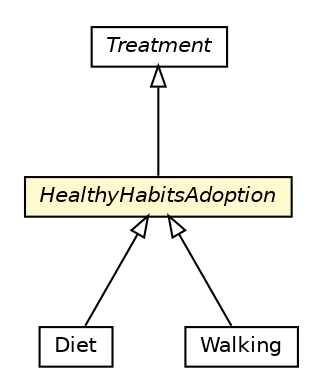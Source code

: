 #!/usr/local/bin/dot
#
# Class diagram 
# Generated by UMLGraph version R5_6-24-gf6e263 (http://www.umlgraph.org/)
#

digraph G {
	edge [fontname="Helvetica",fontsize=10,labelfontname="Helvetica",labelfontsize=10];
	node [fontname="Helvetica",fontsize=10,shape=plaintext];
	nodesep=0.25;
	ranksep=0.5;
	// org.universAAL.ontology.health.owl.Diet
	c4341869 [label=<<table title="org.universAAL.ontology.health.owl.Diet" border="0" cellborder="1" cellspacing="0" cellpadding="2" port="p" href="./Diet.html">
		<tr><td><table border="0" cellspacing="0" cellpadding="1">
<tr><td align="center" balign="center"> Diet </td></tr>
		</table></td></tr>
		</table>>, URL="./Diet.html", fontname="Helvetica", fontcolor="black", fontsize=10.0];
	// org.universAAL.ontology.health.owl.Treatment
	c4341871 [label=<<table title="org.universAAL.ontology.health.owl.Treatment" border="0" cellborder="1" cellspacing="0" cellpadding="2" port="p" href="./Treatment.html">
		<tr><td><table border="0" cellspacing="0" cellpadding="1">
<tr><td align="center" balign="center"><font face="Helvetica-Oblique"> Treatment </font></td></tr>
		</table></td></tr>
		</table>>, URL="./Treatment.html", fontname="Helvetica", fontcolor="black", fontsize=10.0];
	// org.universAAL.ontology.health.owl.Walking
	c4341884 [label=<<table title="org.universAAL.ontology.health.owl.Walking" border="0" cellborder="1" cellspacing="0" cellpadding="2" port="p" href="./Walking.html">
		<tr><td><table border="0" cellspacing="0" cellpadding="1">
<tr><td align="center" balign="center"> Walking </td></tr>
		</table></td></tr>
		</table>>, URL="./Walking.html", fontname="Helvetica", fontcolor="black", fontsize=10.0];
	// org.universAAL.ontology.health.owl.HealthyHabitsAdoption
	c4341886 [label=<<table title="org.universAAL.ontology.health.owl.HealthyHabitsAdoption" border="0" cellborder="1" cellspacing="0" cellpadding="2" port="p" bgcolor="lemonChiffon" href="./HealthyHabitsAdoption.html">
		<tr><td><table border="0" cellspacing="0" cellpadding="1">
<tr><td align="center" balign="center"><font face="Helvetica-Oblique"> HealthyHabitsAdoption </font></td></tr>
		</table></td></tr>
		</table>>, URL="./HealthyHabitsAdoption.html", fontname="Helvetica", fontcolor="black", fontsize=10.0];
	//org.universAAL.ontology.health.owl.Diet extends org.universAAL.ontology.health.owl.HealthyHabitsAdoption
	c4341886:p -> c4341869:p [dir=back,arrowtail=empty];
	//org.universAAL.ontology.health.owl.Walking extends org.universAAL.ontology.health.owl.HealthyHabitsAdoption
	c4341886:p -> c4341884:p [dir=back,arrowtail=empty];
	//org.universAAL.ontology.health.owl.HealthyHabitsAdoption extends org.universAAL.ontology.health.owl.Treatment
	c4341871:p -> c4341886:p [dir=back,arrowtail=empty];
}

